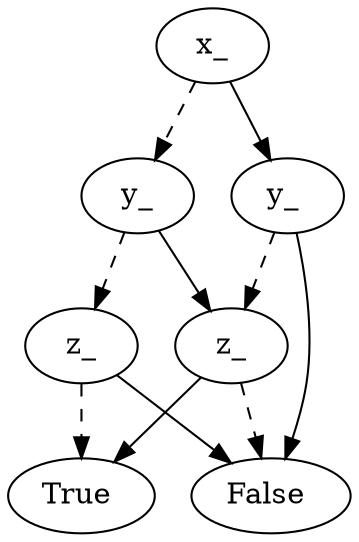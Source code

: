 digraph{2846332641168[label=x_]2846332641328[label="y_"]
2846332641168 -> 2846332641328  [style=dashed]
2846332641488[label="z_"]
2846332641328 -> 2846332641488  [style=dashed]
2846332640368[label="True"]
2846332641488 -> 2846332640368 [style=dashed]
2846332640848[label="False "]
2846332641488 -> 2846332640848
2846332641808[label="z_ "]
2846332641328 -> 2846332641808 
2846332640848[label="False"]
2846332641808 -> 2846332640848 [style=dashed]
2846332640368[label="True "]
2846332641808 -> 2846332640368
2846332641968[label="y_ "]
2846332641168 -> 2846332641968 
2846332641808[label="z_"]
2846332641968 -> 2846332641808  [style=dashed]
2846332640848[label="False "]
2846332641968 -> 2846332640848
}